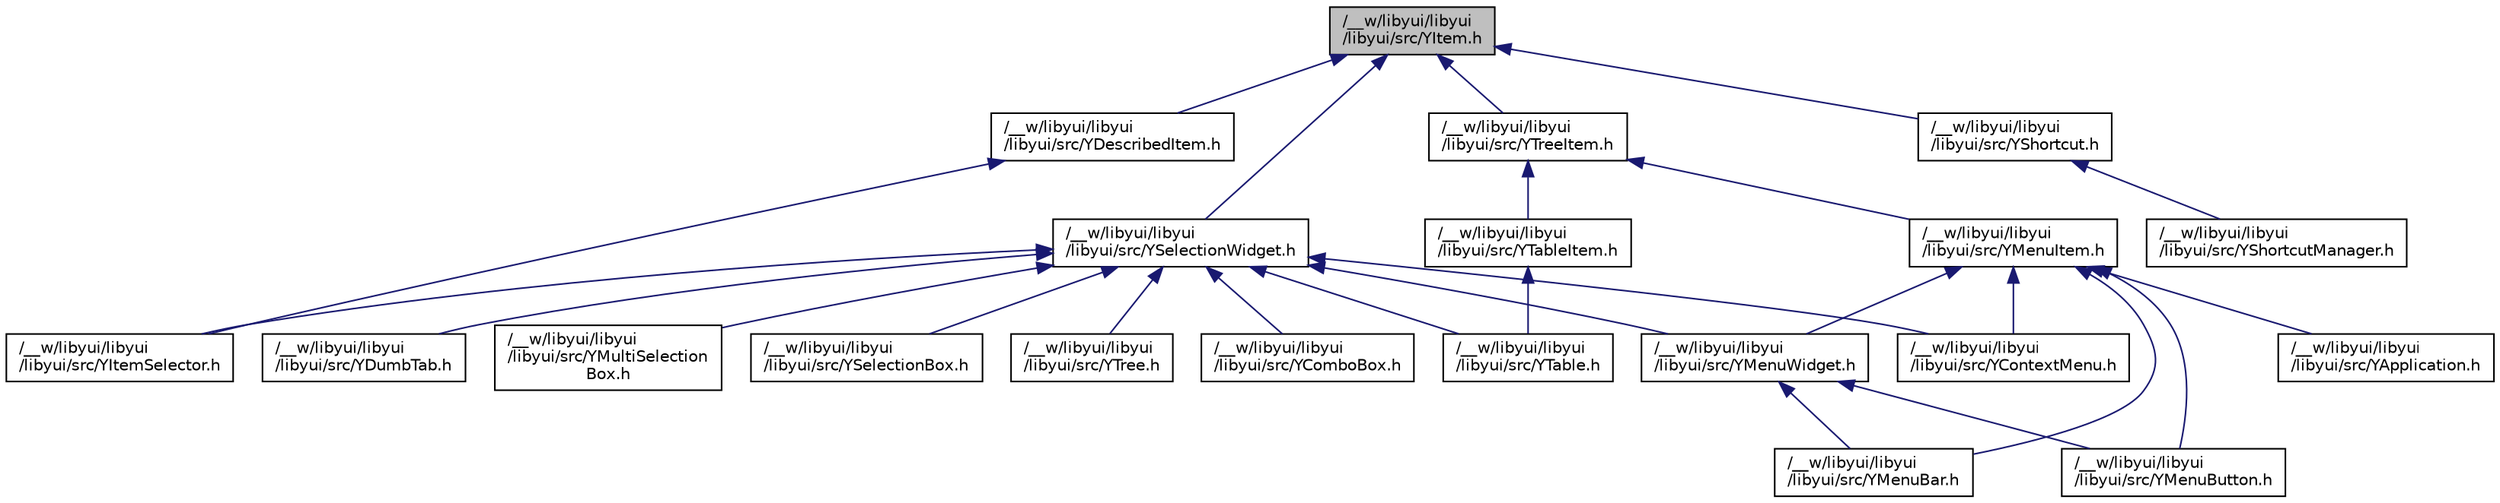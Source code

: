 digraph "/__w/libyui/libyui/libyui/src/YItem.h"
{
 // LATEX_PDF_SIZE
  edge [fontname="Helvetica",fontsize="10",labelfontname="Helvetica",labelfontsize="10"];
  node [fontname="Helvetica",fontsize="10",shape=record];
  Node1 [label="/__w/libyui/libyui\l/libyui/src/YItem.h",height=0.2,width=0.4,color="black", fillcolor="grey75", style="filled", fontcolor="black",tooltip=" "];
  Node1 -> Node2 [dir="back",color="midnightblue",fontsize="10",style="solid",fontname="Helvetica"];
  Node2 [label="/__w/libyui/libyui\l/libyui/src/YDescribedItem.h",height=0.2,width=0.4,color="black", fillcolor="white", style="filled",URL="$YDescribedItem_8h_source.html",tooltip=" "];
  Node2 -> Node3 [dir="back",color="midnightblue",fontsize="10",style="solid",fontname="Helvetica"];
  Node3 [label="/__w/libyui/libyui\l/libyui/src/YItemSelector.h",height=0.2,width=0.4,color="black", fillcolor="white", style="filled",URL="$YItemSelector_8h_source.html",tooltip=" "];
  Node1 -> Node4 [dir="back",color="midnightblue",fontsize="10",style="solid",fontname="Helvetica"];
  Node4 [label="/__w/libyui/libyui\l/libyui/src/YSelectionWidget.h",height=0.2,width=0.4,color="black", fillcolor="white", style="filled",URL="$YSelectionWidget_8h_source.html",tooltip=" "];
  Node4 -> Node5 [dir="back",color="midnightblue",fontsize="10",style="solid",fontname="Helvetica"];
  Node5 [label="/__w/libyui/libyui\l/libyui/src/YComboBox.h",height=0.2,width=0.4,color="black", fillcolor="white", style="filled",URL="$YComboBox_8h_source.html",tooltip=" "];
  Node4 -> Node6 [dir="back",color="midnightblue",fontsize="10",style="solid",fontname="Helvetica"];
  Node6 [label="/__w/libyui/libyui\l/libyui/src/YContextMenu.h",height=0.2,width=0.4,color="black", fillcolor="white", style="filled",URL="$YContextMenu_8h_source.html",tooltip=" "];
  Node4 -> Node7 [dir="back",color="midnightblue",fontsize="10",style="solid",fontname="Helvetica"];
  Node7 [label="/__w/libyui/libyui\l/libyui/src/YDumbTab.h",height=0.2,width=0.4,color="black", fillcolor="white", style="filled",URL="$YDumbTab_8h_source.html",tooltip=" "];
  Node4 -> Node3 [dir="back",color="midnightblue",fontsize="10",style="solid",fontname="Helvetica"];
  Node4 -> Node8 [dir="back",color="midnightblue",fontsize="10",style="solid",fontname="Helvetica"];
  Node8 [label="/__w/libyui/libyui\l/libyui/src/YMenuWidget.h",height=0.2,width=0.4,color="black", fillcolor="white", style="filled",URL="$YMenuWidget_8h_source.html",tooltip=" "];
  Node8 -> Node9 [dir="back",color="midnightblue",fontsize="10",style="solid",fontname="Helvetica"];
  Node9 [label="/__w/libyui/libyui\l/libyui/src/YMenuBar.h",height=0.2,width=0.4,color="black", fillcolor="white", style="filled",URL="$YMenuBar_8h_source.html",tooltip=" "];
  Node8 -> Node10 [dir="back",color="midnightblue",fontsize="10",style="solid",fontname="Helvetica"];
  Node10 [label="/__w/libyui/libyui\l/libyui/src/YMenuButton.h",height=0.2,width=0.4,color="black", fillcolor="white", style="filled",URL="$YMenuButton_8h_source.html",tooltip=" "];
  Node4 -> Node11 [dir="back",color="midnightblue",fontsize="10",style="solid",fontname="Helvetica"];
  Node11 [label="/__w/libyui/libyui\l/libyui/src/YMultiSelection\lBox.h",height=0.2,width=0.4,color="black", fillcolor="white", style="filled",URL="$YMultiSelectionBox_8h_source.html",tooltip=" "];
  Node4 -> Node12 [dir="back",color="midnightblue",fontsize="10",style="solid",fontname="Helvetica"];
  Node12 [label="/__w/libyui/libyui\l/libyui/src/YSelectionBox.h",height=0.2,width=0.4,color="black", fillcolor="white", style="filled",URL="$YSelectionBox_8h_source.html",tooltip=" "];
  Node4 -> Node13 [dir="back",color="midnightblue",fontsize="10",style="solid",fontname="Helvetica"];
  Node13 [label="/__w/libyui/libyui\l/libyui/src/YTable.h",height=0.2,width=0.4,color="black", fillcolor="white", style="filled",URL="$YTable_8h_source.html",tooltip=" "];
  Node4 -> Node14 [dir="back",color="midnightblue",fontsize="10",style="solid",fontname="Helvetica"];
  Node14 [label="/__w/libyui/libyui\l/libyui/src/YTree.h",height=0.2,width=0.4,color="black", fillcolor="white", style="filled",URL="$YTree_8h_source.html",tooltip=" "];
  Node1 -> Node15 [dir="back",color="midnightblue",fontsize="10",style="solid",fontname="Helvetica"];
  Node15 [label="/__w/libyui/libyui\l/libyui/src/YShortcut.h",height=0.2,width=0.4,color="black", fillcolor="white", style="filled",URL="$YShortcut_8h_source.html",tooltip=" "];
  Node15 -> Node16 [dir="back",color="midnightblue",fontsize="10",style="solid",fontname="Helvetica"];
  Node16 [label="/__w/libyui/libyui\l/libyui/src/YShortcutManager.h",height=0.2,width=0.4,color="black", fillcolor="white", style="filled",URL="$YShortcutManager_8h_source.html",tooltip=" "];
  Node1 -> Node17 [dir="back",color="midnightblue",fontsize="10",style="solid",fontname="Helvetica"];
  Node17 [label="/__w/libyui/libyui\l/libyui/src/YTreeItem.h",height=0.2,width=0.4,color="black", fillcolor="white", style="filled",URL="$YTreeItem_8h_source.html",tooltip=" "];
  Node17 -> Node18 [dir="back",color="midnightblue",fontsize="10",style="solid",fontname="Helvetica"];
  Node18 [label="/__w/libyui/libyui\l/libyui/src/YMenuItem.h",height=0.2,width=0.4,color="black", fillcolor="white", style="filled",URL="$YMenuItem_8h_source.html",tooltip=" "];
  Node18 -> Node19 [dir="back",color="midnightblue",fontsize="10",style="solid",fontname="Helvetica"];
  Node19 [label="/__w/libyui/libyui\l/libyui/src/YApplication.h",height=0.2,width=0.4,color="black", fillcolor="white", style="filled",URL="$YApplication_8h_source.html",tooltip=" "];
  Node18 -> Node6 [dir="back",color="midnightblue",fontsize="10",style="solid",fontname="Helvetica"];
  Node18 -> Node9 [dir="back",color="midnightblue",fontsize="10",style="solid",fontname="Helvetica"];
  Node18 -> Node10 [dir="back",color="midnightblue",fontsize="10",style="solid",fontname="Helvetica"];
  Node18 -> Node8 [dir="back",color="midnightblue",fontsize="10",style="solid",fontname="Helvetica"];
  Node17 -> Node20 [dir="back",color="midnightblue",fontsize="10",style="solid",fontname="Helvetica"];
  Node20 [label="/__w/libyui/libyui\l/libyui/src/YTableItem.h",height=0.2,width=0.4,color="black", fillcolor="white", style="filled",URL="$YTableItem_8h.html",tooltip=" "];
  Node20 -> Node13 [dir="back",color="midnightblue",fontsize="10",style="solid",fontname="Helvetica"];
}
